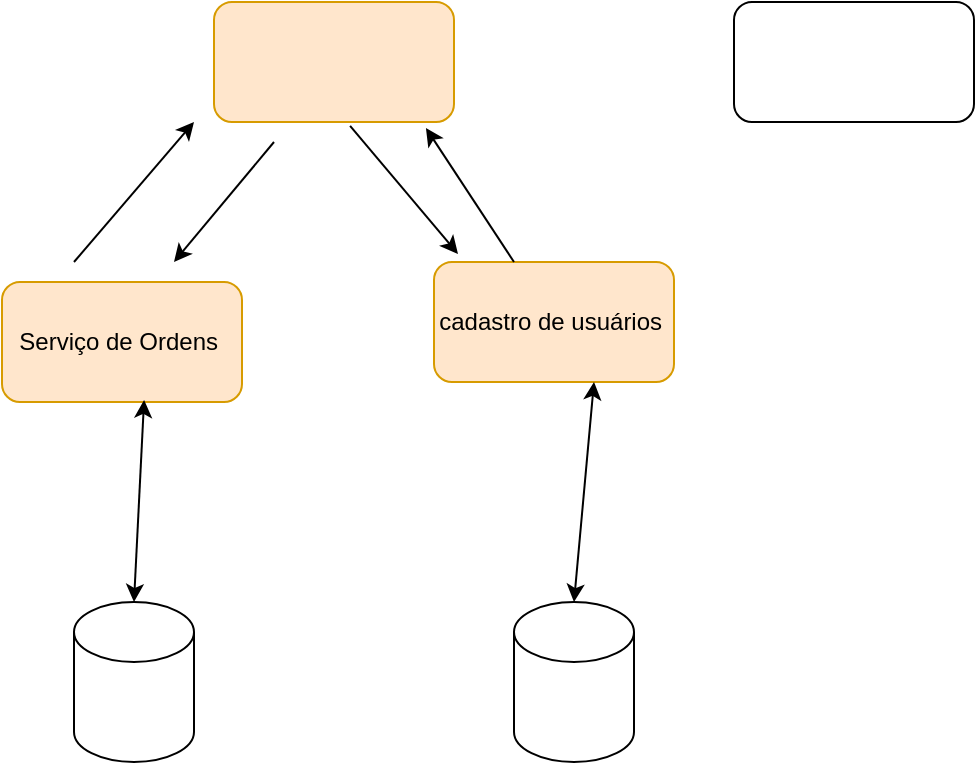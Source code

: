 <mxfile version="22.1.4" type="github">
  <diagram name="Página-1" id="RSyOquuyTuVqZOlk7so5">
    <mxGraphModel dx="880" dy="438" grid="1" gridSize="10" guides="1" tooltips="1" connect="1" arrows="1" fold="1" page="1" pageScale="1" pageWidth="827" pageHeight="1169" math="0" shadow="0">
      <root>
        <mxCell id="0" />
        <mxCell id="1" parent="0" />
        <mxCell id="eSe69gX1teuiaRrAqNIa-1" value="" style="shape=cylinder3;whiteSpace=wrap;html=1;boundedLbl=1;backgroundOutline=1;size=15;" vertex="1" parent="1">
          <mxGeometry x="360" y="480" width="60" height="80" as="geometry" />
        </mxCell>
        <mxCell id="eSe69gX1teuiaRrAqNIa-2" value="Serviço de Ordens&amp;nbsp;" style="rounded=1;whiteSpace=wrap;html=1;fillColor=#ffe6cc;strokeColor=#d79b00;" vertex="1" parent="1">
          <mxGeometry x="324" y="320" width="120" height="60" as="geometry" />
        </mxCell>
        <mxCell id="eSe69gX1teuiaRrAqNIa-3" value="" style="shape=cylinder3;whiteSpace=wrap;html=1;boundedLbl=1;backgroundOutline=1;size=15;" vertex="1" parent="1">
          <mxGeometry x="580" y="480" width="60" height="80" as="geometry" />
        </mxCell>
        <mxCell id="eSe69gX1teuiaRrAqNIa-4" value="cadastro de usuários&amp;nbsp;" style="rounded=1;whiteSpace=wrap;html=1;fillColor=#ffe6cc;strokeColor=#d79b00;" vertex="1" parent="1">
          <mxGeometry x="540" y="310" width="120" height="60" as="geometry" />
        </mxCell>
        <mxCell id="eSe69gX1teuiaRrAqNIa-5" value="" style="endArrow=classic;startArrow=classic;html=1;rounded=0;" edge="1" parent="1">
          <mxGeometry width="50" height="50" relative="1" as="geometry">
            <mxPoint x="620" y="370" as="sourcePoint" />
            <mxPoint x="610" y="480" as="targetPoint" />
          </mxGeometry>
        </mxCell>
        <mxCell id="eSe69gX1teuiaRrAqNIa-7" value="" style="rounded=1;whiteSpace=wrap;html=1;" vertex="1" parent="1">
          <mxGeometry x="690" y="180" width="120" height="60" as="geometry" />
        </mxCell>
        <mxCell id="eSe69gX1teuiaRrAqNIa-8" value="" style="rounded=1;whiteSpace=wrap;html=1;fillColor=#ffe6cc;strokeColor=#d79b00;" vertex="1" parent="1">
          <mxGeometry x="430" y="180" width="120" height="60" as="geometry" />
        </mxCell>
        <mxCell id="eSe69gX1teuiaRrAqNIa-10" value="" style="endArrow=classic;startArrow=classic;html=1;rounded=0;entryX=0.5;entryY=0;entryDx=0;entryDy=0;entryPerimeter=0;exitX=0.592;exitY=0.983;exitDx=0;exitDy=0;exitPerimeter=0;" edge="1" parent="1" source="eSe69gX1teuiaRrAqNIa-2" target="eSe69gX1teuiaRrAqNIa-1">
          <mxGeometry width="50" height="50" relative="1" as="geometry">
            <mxPoint x="390" y="450" as="sourcePoint" />
            <mxPoint x="440" y="270" as="targetPoint" />
          </mxGeometry>
        </mxCell>
        <mxCell id="eSe69gX1teuiaRrAqNIa-11" value="" style="endArrow=classic;html=1;rounded=0;entryX=0.883;entryY=1.05;entryDx=0;entryDy=0;entryPerimeter=0;" edge="1" parent="1" target="eSe69gX1teuiaRrAqNIa-8">
          <mxGeometry width="50" height="50" relative="1" as="geometry">
            <mxPoint x="580" y="310" as="sourcePoint" />
            <mxPoint x="630" y="260" as="targetPoint" />
          </mxGeometry>
        </mxCell>
        <mxCell id="eSe69gX1teuiaRrAqNIa-12" value="" style="endArrow=classic;html=1;rounded=0;exitX=0.567;exitY=1.033;exitDx=0;exitDy=0;exitPerimeter=0;entryX=0.1;entryY=-0.067;entryDx=0;entryDy=0;entryPerimeter=0;" edge="1" parent="1" source="eSe69gX1teuiaRrAqNIa-8" target="eSe69gX1teuiaRrAqNIa-4">
          <mxGeometry width="50" height="50" relative="1" as="geometry">
            <mxPoint x="465" y="310" as="sourcePoint" />
            <mxPoint x="550" y="300" as="targetPoint" />
          </mxGeometry>
        </mxCell>
        <mxCell id="eSe69gX1teuiaRrAqNIa-13" value="" style="endArrow=classic;html=1;rounded=0;" edge="1" parent="1">
          <mxGeometry width="50" height="50" relative="1" as="geometry">
            <mxPoint x="360" y="310" as="sourcePoint" />
            <mxPoint x="420" y="240" as="targetPoint" />
          </mxGeometry>
        </mxCell>
        <mxCell id="eSe69gX1teuiaRrAqNIa-14" value="" style="endArrow=classic;html=1;rounded=0;" edge="1" parent="1">
          <mxGeometry width="50" height="50" relative="1" as="geometry">
            <mxPoint x="460" y="250" as="sourcePoint" />
            <mxPoint x="410" y="310" as="targetPoint" />
          </mxGeometry>
        </mxCell>
      </root>
    </mxGraphModel>
  </diagram>
</mxfile>
